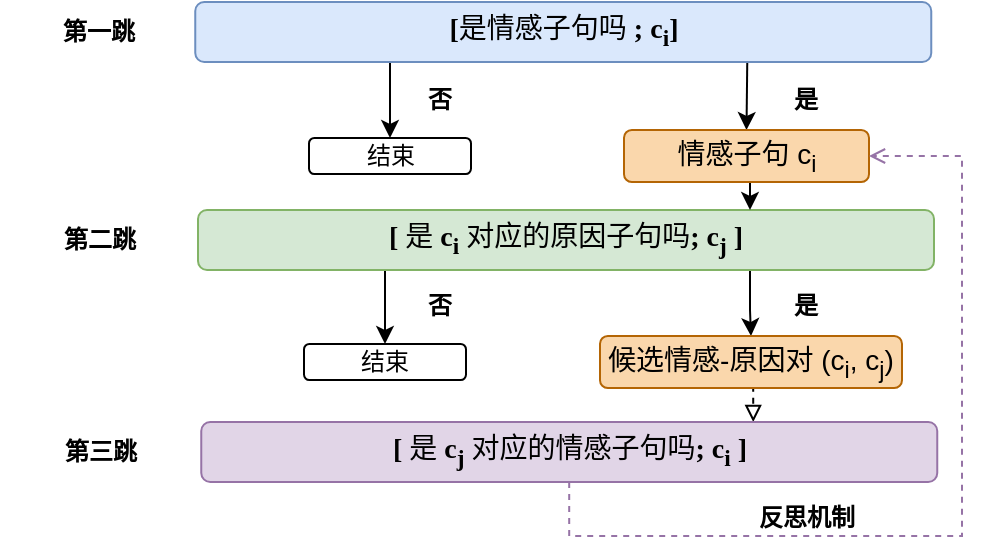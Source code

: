 <mxfile version="15.0.6" type="github">
  <diagram id="PKd7tvd5U7KR2GySNECp" name="Page-1">
    <mxGraphModel dx="748" dy="408" grid="0" gridSize="10" guides="1" tooltips="1" connect="1" arrows="1" fold="1" page="1" pageScale="1" pageWidth="500" pageHeight="370" math="0" shadow="0">
      <root>
        <mxCell id="0" />
        <mxCell id="1" parent="0" />
        <mxCell id="1ls5iuWgq6ZgI9DzvMhG-1" style="edgeStyle=orthogonalEdgeStyle;rounded=0;orthogonalLoop=1;jettySize=auto;html=1;exitX=0.25;exitY=1;exitDx=0;exitDy=0;entryX=0.5;entryY=0;entryDx=0;entryDy=0;" parent="1" source="1ls5iuWgq6ZgI9DzvMhG-3" target="1ls5iuWgq6ZgI9DzvMhG-4" edge="1">
          <mxGeometry relative="1" as="geometry" />
        </mxCell>
        <mxCell id="1ls5iuWgq6ZgI9DzvMhG-2" style="edgeStyle=orthogonalEdgeStyle;rounded=0;orthogonalLoop=1;jettySize=auto;html=1;exitX=0.75;exitY=1;exitDx=0;exitDy=0;entryX=0.5;entryY=0;entryDx=0;entryDy=0;" parent="1" source="1ls5iuWgq6ZgI9DzvMhG-3" target="1ls5iuWgq6ZgI9DzvMhG-9" edge="1">
          <mxGeometry relative="1" as="geometry" />
        </mxCell>
        <mxCell id="1ls5iuWgq6ZgI9DzvMhG-3" value="&lt;font style=&quot;font-size: 14px&quot;&gt;&lt;font face=&quot;Verdana&quot;&gt;&lt;b&gt;[&lt;/b&gt;是情感子句吗&lt;/font&gt;&lt;span style=&quot;font-family: &amp;#34;verdana&amp;#34;&quot;&gt;&amp;nbsp;&lt;/span&gt;&lt;b style=&quot;font-family: &amp;#34;verdana&amp;#34;&quot;&gt;;&lt;/b&gt;&lt;span style=&quot;font-family: &amp;#34;verdana&amp;#34;&quot;&gt;&amp;nbsp;&lt;b&gt;c&lt;sub&gt;i&lt;/sub&gt;]&lt;/b&gt;&lt;/span&gt;&lt;/font&gt;" style="rounded=1;whiteSpace=wrap;html=1;fillColor=#dae8fc;strokeColor=#6c8ebf;" parent="1" vertex="1">
          <mxGeometry x="98.63" y="9" width="368" height="30" as="geometry" />
        </mxCell>
        <mxCell id="1ls5iuWgq6ZgI9DzvMhG-4" value="结束" style="rounded=1;whiteSpace=wrap;html=1;" parent="1" vertex="1">
          <mxGeometry x="155.5" y="77" width="81" height="18" as="geometry" />
        </mxCell>
        <mxCell id="1ls5iuWgq6ZgI9DzvMhG-5" style="edgeStyle=orthogonalEdgeStyle;rounded=0;orthogonalLoop=1;jettySize=auto;html=1;exitX=0.25;exitY=1;exitDx=0;exitDy=0;entryX=0.5;entryY=0;entryDx=0;entryDy=0;" parent="1" source="1ls5iuWgq6ZgI9DzvMhG-7" target="1ls5iuWgq6ZgI9DzvMhG-10" edge="1">
          <mxGeometry relative="1" as="geometry" />
        </mxCell>
        <mxCell id="1ls5iuWgq6ZgI9DzvMhG-6" style="edgeStyle=orthogonalEdgeStyle;rounded=0;orthogonalLoop=1;jettySize=auto;html=1;exitX=0.75;exitY=1;exitDx=0;exitDy=0;" parent="1" source="1ls5iuWgq6ZgI9DzvMhG-7" target="1ls5iuWgq6ZgI9DzvMhG-12" edge="1">
          <mxGeometry relative="1" as="geometry" />
        </mxCell>
        <mxCell id="1ls5iuWgq6ZgI9DzvMhG-7" value="&lt;font style=&quot;font-size: 14px&quot; face=&quot;Verdana&quot;&gt;&lt;b&gt;[&lt;/b&gt;&amp;nbsp;是&amp;nbsp;&lt;b&gt;c&lt;sub&gt;i&lt;/sub&gt;&lt;/b&gt;&amp;nbsp;对应的原因子句吗&lt;b&gt;;&lt;/b&gt; &lt;b&gt;c&lt;sub&gt;j&lt;/sub&gt;&amp;nbsp;]&lt;/b&gt;&lt;/font&gt;" style="rounded=1;whiteSpace=wrap;html=1;fillColor=#d5e8d4;strokeColor=#82b366;" parent="1" vertex="1">
          <mxGeometry x="100" y="113" width="368" height="30" as="geometry" />
        </mxCell>
        <mxCell id="1ls5iuWgq6ZgI9DzvMhG-8" style="edgeStyle=orthogonalEdgeStyle;rounded=0;orthogonalLoop=1;jettySize=auto;html=1;exitX=0.5;exitY=1;exitDx=0;exitDy=0;entryX=0.75;entryY=0;entryDx=0;entryDy=0;" parent="1" source="1ls5iuWgq6ZgI9DzvMhG-9" target="1ls5iuWgq6ZgI9DzvMhG-7" edge="1">
          <mxGeometry relative="1" as="geometry" />
        </mxCell>
        <mxCell id="1ls5iuWgq6ZgI9DzvMhG-9" value="&lt;font style=&quot;font-size: 14px&quot;&gt;情感子句 c&lt;sub&gt;i&lt;/sub&gt;&lt;/font&gt;" style="rounded=1;whiteSpace=wrap;html=1;fillColor=#fad7ac;strokeColor=#b46504;" parent="1" vertex="1">
          <mxGeometry x="313" y="73" width="122.5" height="26" as="geometry" />
        </mxCell>
        <mxCell id="1ls5iuWgq6ZgI9DzvMhG-10" value="结束" style="rounded=1;whiteSpace=wrap;html=1;" parent="1" vertex="1">
          <mxGeometry x="153" y="180" width="81" height="18" as="geometry" />
        </mxCell>
        <mxCell id="1ls5iuWgq6ZgI9DzvMhG-11" style="edgeStyle=orthogonalEdgeStyle;rounded=0;orthogonalLoop=1;jettySize=auto;html=1;exitX=0.5;exitY=1;exitDx=0;exitDy=0;entryX=0.75;entryY=0;entryDx=0;entryDy=0;dashed=1;endArrow=block;endFill=0;" parent="1" source="1ls5iuWgq6ZgI9DzvMhG-12" target="1ls5iuWgq6ZgI9DzvMhG-14" edge="1">
          <mxGeometry relative="1" as="geometry" />
        </mxCell>
        <mxCell id="1ls5iuWgq6ZgI9DzvMhG-12" value="&lt;font style=&quot;font-size: 14px&quot;&gt;候选情感-原因对 (c&lt;sub&gt;i&lt;/sub&gt;, c&lt;sub&gt;j&lt;/sub&gt;)&lt;/font&gt;" style="rounded=1;whiteSpace=wrap;html=1;fillColor=#fad7ac;strokeColor=#b46504;" parent="1" vertex="1">
          <mxGeometry x="301" y="176" width="151" height="26" as="geometry" />
        </mxCell>
        <mxCell id="1ls5iuWgq6ZgI9DzvMhG-13" style="edgeStyle=orthogonalEdgeStyle;rounded=0;orthogonalLoop=1;jettySize=auto;html=1;entryX=1;entryY=0.5;entryDx=0;entryDy=0;dashed=1;endArrow=open;endFill=0;fillColor=#e1d5e7;strokeColor=#9673a6;" parent="1" source="1ls5iuWgq6ZgI9DzvMhG-14" target="1ls5iuWgq6ZgI9DzvMhG-9" edge="1">
          <mxGeometry relative="1" as="geometry">
            <Array as="points">
              <mxPoint x="285" y="276" />
              <mxPoint x="482" y="276" />
              <mxPoint x="482" y="86" />
            </Array>
          </mxGeometry>
        </mxCell>
        <mxCell id="1ls5iuWgq6ZgI9DzvMhG-14" value="&lt;font style=&quot;font-size: 14px&quot; face=&quot;Verdana&quot;&gt;&lt;b&gt;[&lt;/b&gt;&amp;nbsp;是&amp;nbsp;&lt;b&gt;c&lt;sub&gt;j&lt;/sub&gt;&lt;/b&gt;&amp;nbsp;对应的情感子句吗&lt;b&gt;;&lt;/b&gt; &lt;b&gt;c&lt;sub&gt;i&lt;/sub&gt;&amp;nbsp;]&lt;/b&gt;&lt;/font&gt;" style="rounded=1;whiteSpace=wrap;html=1;fillColor=#e1d5e7;strokeColor=#9673a6;" parent="1" vertex="1">
          <mxGeometry x="101.63" y="219" width="368" height="30" as="geometry" />
        </mxCell>
        <mxCell id="1ls5iuWgq6ZgI9DzvMhG-15" value="&lt;b&gt;第一跳&lt;/b&gt;" style="text;html=1;strokeColor=none;fillColor=none;align=center;verticalAlign=middle;whiteSpace=wrap;rounded=0;" parent="1" vertex="1">
          <mxGeometry x="1.63" y="14" width="97" height="20" as="geometry" />
        </mxCell>
        <mxCell id="1ls5iuWgq6ZgI9DzvMhG-16" value="&lt;b&gt;第二跳&lt;/b&gt;" style="text;html=1;strokeColor=none;fillColor=none;align=center;verticalAlign=middle;whiteSpace=wrap;rounded=0;" parent="1" vertex="1">
          <mxGeometry x="1.38" y="118" width="100.25" height="20" as="geometry" />
        </mxCell>
        <mxCell id="1ls5iuWgq6ZgI9DzvMhG-17" value="&lt;b&gt;第三跳&lt;/b&gt;" style="text;html=1;strokeColor=none;fillColor=none;align=center;verticalAlign=middle;whiteSpace=wrap;rounded=0;" parent="1" vertex="1">
          <mxGeometry x="2.25" y="224" width="98.5" height="20" as="geometry" />
        </mxCell>
        <mxCell id="1ls5iuWgq6ZgI9DzvMhG-18" value="&lt;b&gt;否&lt;/b&gt;" style="text;html=1;strokeColor=none;fillColor=none;align=center;verticalAlign=middle;whiteSpace=wrap;rounded=0;" parent="1" vertex="1">
          <mxGeometry x="201" y="151" width="40" height="20" as="geometry" />
        </mxCell>
        <mxCell id="1ls5iuWgq6ZgI9DzvMhG-19" value="&lt;b&gt;是&lt;/b&gt;" style="text;html=1;strokeColor=none;fillColor=none;align=center;verticalAlign=middle;whiteSpace=wrap;rounded=0;" parent="1" vertex="1">
          <mxGeometry x="384" y="151" width="40" height="20" as="geometry" />
        </mxCell>
        <mxCell id="1ls5iuWgq6ZgI9DzvMhG-20" value="&lt;b&gt;反思机制&lt;/b&gt;" style="text;html=1;strokeColor=none;fillColor=none;align=center;verticalAlign=middle;whiteSpace=wrap;rounded=0;" parent="1" vertex="1">
          <mxGeometry x="376.63" y="257" width="54.75" height="20" as="geometry" />
        </mxCell>
        <mxCell id="1ls5iuWgq6ZgI9DzvMhG-21" value="&lt;b&gt;否&lt;/b&gt;" style="text;html=1;strokeColor=none;fillColor=none;align=center;verticalAlign=middle;whiteSpace=wrap;rounded=0;" parent="1" vertex="1">
          <mxGeometry x="201" y="48" width="40" height="20" as="geometry" />
        </mxCell>
        <mxCell id="1ls5iuWgq6ZgI9DzvMhG-22" value="&lt;b&gt;是&lt;/b&gt;" style="text;html=1;strokeColor=none;fillColor=none;align=center;verticalAlign=middle;whiteSpace=wrap;rounded=0;" parent="1" vertex="1">
          <mxGeometry x="384" y="48" width="40" height="20" as="geometry" />
        </mxCell>
      </root>
    </mxGraphModel>
  </diagram>
</mxfile>
